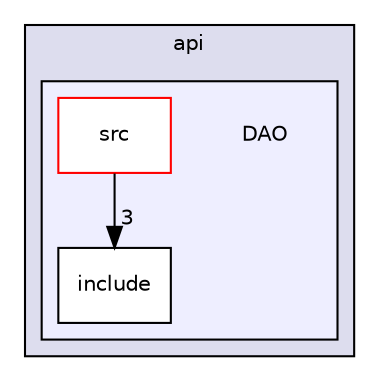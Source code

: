 digraph "third_party/api/DAO" {
  compound=true
  node [ fontsize="10", fontname="Helvetica"];
  edge [ labelfontsize="10", labelfontname="Helvetica"];
  subgraph clusterdir_b89ef5617659805dd0dceb3b72a62ad8 {
    graph [ bgcolor="#ddddee", pencolor="black", label="api" fontname="Helvetica", fontsize="10", URL="dir_b89ef5617659805dd0dceb3b72a62ad8.html"]
  subgraph clusterdir_090d0f2226b347d7bb5c19ace5007295 {
    graph [ bgcolor="#eeeeff", pencolor="black", label="" URL="dir_090d0f2226b347d7bb5c19ace5007295.html"];
    dir_090d0f2226b347d7bb5c19ace5007295 [shape=plaintext label="DAO"];
    dir_9472a8723ac7a21bcd9eebb8fd4eda00 [shape=box label="include" color="black" fillcolor="white" style="filled" URL="dir_9472a8723ac7a21bcd9eebb8fd4eda00.html"];
    dir_d69a4d2a9e5fffdcc5784fd8e4d089b6 [shape=box label="src" color="red" fillcolor="white" style="filled" URL="dir_d69a4d2a9e5fffdcc5784fd8e4d089b6.html"];
  }
  }
  dir_d69a4d2a9e5fffdcc5784fd8e4d089b6->dir_9472a8723ac7a21bcd9eebb8fd4eda00 [headlabel="3", labeldistance=1.5 headhref="dir_000020_000019.html"];
}
